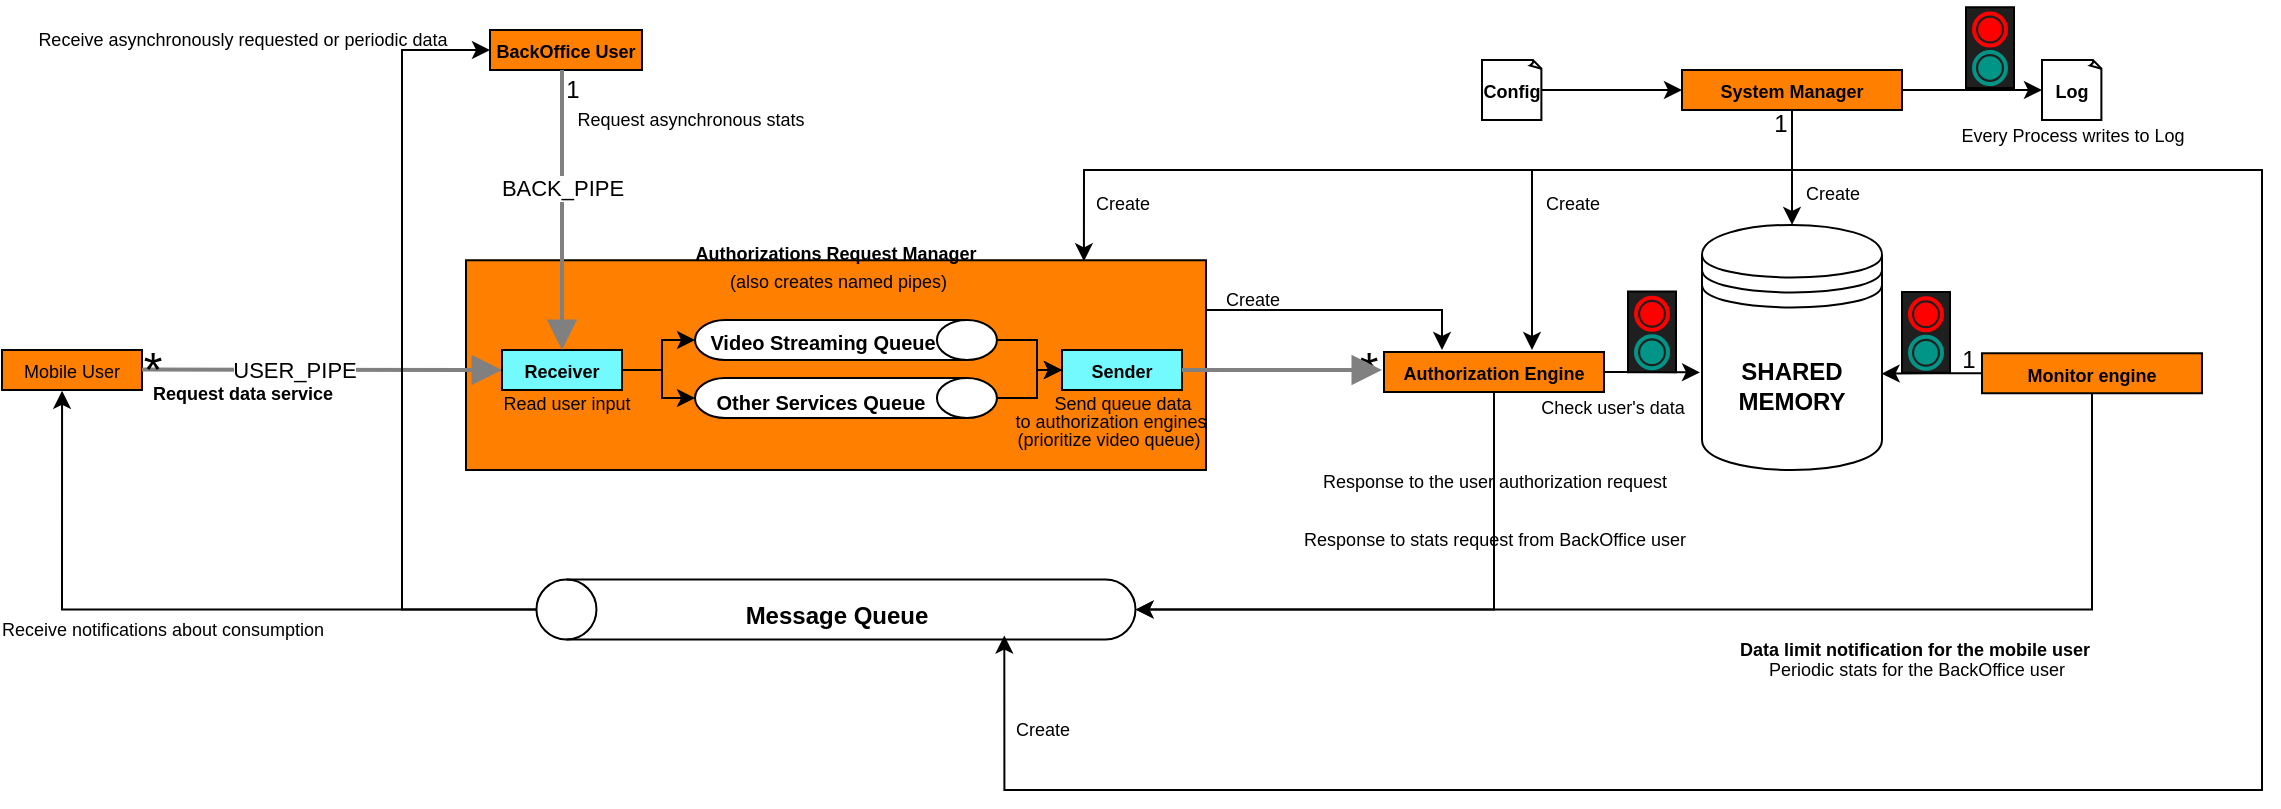 <mxfile version="24.0.7" type="device">
  <diagram name="Page-1" id="FL82TSBoPm-eaRzAIv_8">
    <mxGraphModel dx="989" dy="567" grid="1" gridSize="10" guides="1" tooltips="1" connect="1" arrows="1" fold="1" page="1" pageScale="1" pageWidth="850" pageHeight="1100" math="0" shadow="0">
      <root>
        <mxCell id="0" />
        <mxCell id="1" parent="0" />
        <mxCell id="P8g3ugf__SappCPVDkcM-5" value="&lt;font style=&quot;font-size: 9px;&quot;&gt;Mobile User&lt;/font&gt;" style="rounded=0;whiteSpace=wrap;html=1;fillColor=#FF8000;" parent="1" vertex="1">
          <mxGeometry x="40" y="180" width="70" height="20" as="geometry" />
        </mxCell>
        <mxCell id="jU4diwvXnVPjl-JNsbiU-103" style="edgeStyle=orthogonalEdgeStyle;rounded=0;orthogonalLoop=1;jettySize=auto;html=1;" parent="1" source="jU4diwvXnVPjl-JNsbiU-17" edge="1">
          <mxGeometry relative="1" as="geometry">
            <mxPoint x="760" y="180" as="targetPoint" />
            <Array as="points">
              <mxPoint x="650" y="160" />
              <mxPoint x="650" y="160" />
            </Array>
          </mxGeometry>
        </mxCell>
        <mxCell id="jU4diwvXnVPjl-JNsbiU-17" value="&lt;div&gt;&lt;b&gt;&lt;font style=&quot;font-size: 9px;&quot;&gt;Authorizations Request Manager&lt;/font&gt;&lt;/b&gt;&lt;/div&gt;&lt;div&gt;&lt;font style=&quot;font-size: 9px;&quot;&gt;&amp;nbsp;(also creates named pipes)&lt;/font&gt;&lt;br&gt;&lt;/div&gt;&lt;br&gt;&lt;div&gt;&lt;br&gt;&lt;/div&gt;&lt;div&gt;&lt;br&gt;&lt;/div&gt;&lt;div&gt;&lt;br&gt;&lt;/div&gt;&lt;div&gt;&lt;br&gt;&lt;/div&gt;&lt;div&gt;&lt;br&gt;&lt;/div&gt;&lt;div&gt;&lt;br&gt;&lt;/div&gt;" style="rounded=0;whiteSpace=wrap;html=1;fillColor=#FF8000;" parent="1" vertex="1">
          <mxGeometry x="272" y="135.13" width="370" height="104.87" as="geometry" />
        </mxCell>
        <mxCell id="jU4diwvXnVPjl-JNsbiU-7" value="" style="edgeStyle=none;html=1;strokeColor=#808080;endArrow=block;endSize=10;dashed=0;verticalAlign=bottom;strokeWidth=2;rounded=0;entryX=0;entryY=0.5;entryDx=0;entryDy=0;" parent="1" target="jU4diwvXnVPjl-JNsbiU-19" edge="1">
          <mxGeometry width="160" relative="1" as="geometry">
            <mxPoint x="110" y="189.8" as="sourcePoint" />
            <mxPoint x="240" y="190" as="targetPoint" />
          </mxGeometry>
        </mxCell>
        <mxCell id="jU4diwvXnVPjl-JNsbiU-9" value="USER_PIPE" style="edgeLabel;html=1;align=center;verticalAlign=middle;resizable=0;points=[];" parent="jU4diwvXnVPjl-JNsbiU-7" vertex="1" connectable="0">
          <mxGeometry x="-0.163" relative="1" as="geometry">
            <mxPoint as="offset" />
          </mxGeometry>
        </mxCell>
        <mxCell id="jU4diwvXnVPjl-JNsbiU-12" value="&lt;font style=&quot;font-size: 24px;&quot;&gt;*&lt;/font&gt;" style="text;html=1;align=center;verticalAlign=middle;resizable=0;points=[];autosize=1;strokeColor=none;fillColor=none;" parent="1" vertex="1">
          <mxGeometry x="100" y="170" width="30" height="40" as="geometry" />
        </mxCell>
        <mxCell id="jU4diwvXnVPjl-JNsbiU-19" value="&lt;b&gt;&lt;font style=&quot;font-size: 9px;&quot;&gt;Receiver&lt;/font&gt;&lt;/b&gt;" style="rounded=0;whiteSpace=wrap;html=1;fillColor=#73FAFF;" parent="1" vertex="1">
          <mxGeometry x="290" y="180" width="60" height="20" as="geometry" />
        </mxCell>
        <mxCell id="jU4diwvXnVPjl-JNsbiU-44" style="edgeStyle=orthogonalEdgeStyle;rounded=0;orthogonalLoop=1;jettySize=auto;html=1;entryX=0;entryY=0.5;entryDx=0;entryDy=0;" parent="1" source="jU4diwvXnVPjl-JNsbiU-24" target="jU4diwvXnVPjl-JNsbiU-34" edge="1">
          <mxGeometry relative="1" as="geometry" />
        </mxCell>
        <mxCell id="jU4diwvXnVPjl-JNsbiU-24" value="" style="shape=cylinder3;whiteSpace=wrap;html=1;boundedLbl=1;backgroundOutline=1;size=15;rotation=90;" parent="1" vertex="1">
          <mxGeometry x="451.99" y="99.53" width="20" height="150.95" as="geometry" />
        </mxCell>
        <mxCell id="jU4diwvXnVPjl-JNsbiU-28" value="&lt;div&gt;&lt;b&gt;SHARED&lt;/b&gt;&lt;/div&gt;&lt;div&gt;&lt;b&gt;MEMORY&lt;br&gt;&lt;/b&gt;&lt;/div&gt;" style="shape=datastore;whiteSpace=wrap;html=1;" parent="1" vertex="1">
          <mxGeometry x="890" y="117.45" width="90" height="122.55" as="geometry" />
        </mxCell>
        <mxCell id="jU4diwvXnVPjl-JNsbiU-30" value="&lt;font style=&quot;font-size: 10px;&quot;&gt;Video Streaming Queue&lt;/font&gt;" style="text;strokeColor=none;fillColor=none;html=1;fontSize=24;fontStyle=1;verticalAlign=middle;align=center;" parent="1" vertex="1">
          <mxGeometry x="399" y="151.75" width="101" height="40" as="geometry" />
        </mxCell>
        <mxCell id="jU4diwvXnVPjl-JNsbiU-47" style="edgeStyle=orthogonalEdgeStyle;rounded=0;orthogonalLoop=1;jettySize=auto;html=1;entryX=0;entryY=0.5;entryDx=0;entryDy=0;" parent="1" source="jU4diwvXnVPjl-JNsbiU-45" target="jU4diwvXnVPjl-JNsbiU-34" edge="1">
          <mxGeometry relative="1" as="geometry" />
        </mxCell>
        <mxCell id="jU4diwvXnVPjl-JNsbiU-45" value="" style="shape=cylinder3;whiteSpace=wrap;html=1;boundedLbl=1;backgroundOutline=1;size=15;rotation=90;" parent="1" vertex="1">
          <mxGeometry x="451.99" y="128.53" width="20" height="150.95" as="geometry" />
        </mxCell>
        <mxCell id="jU4diwvXnVPjl-JNsbiU-32" value="&lt;font style=&quot;font-size: 10px;&quot;&gt;Other Services Queue&lt;br&gt;&lt;/font&gt;" style="text;strokeColor=none;fillColor=none;html=1;fontSize=24;fontStyle=1;verticalAlign=middle;align=center;" parent="1" vertex="1">
          <mxGeometry x="399" y="181.63" width="100" height="40" as="geometry" />
        </mxCell>
        <mxCell id="jU4diwvXnVPjl-JNsbiU-34" value="&lt;b&gt;&lt;font style=&quot;font-size: 9px;&quot;&gt;Sender&lt;/font&gt;&lt;/b&gt;" style="rounded=0;whiteSpace=wrap;html=1;fillColor=#73FAFF;" parent="1" vertex="1">
          <mxGeometry x="570" y="180" width="60" height="20" as="geometry" />
        </mxCell>
        <mxCell id="jU4diwvXnVPjl-JNsbiU-37" style="edgeStyle=orthogonalEdgeStyle;rounded=0;orthogonalLoop=1;jettySize=auto;html=1;entryX=0.5;entryY=1;entryDx=0;entryDy=0;entryPerimeter=0;" parent="1" source="jU4diwvXnVPjl-JNsbiU-19" target="jU4diwvXnVPjl-JNsbiU-24" edge="1">
          <mxGeometry relative="1" as="geometry" />
        </mxCell>
        <mxCell id="jU4diwvXnVPjl-JNsbiU-46" style="edgeStyle=orthogonalEdgeStyle;rounded=0;orthogonalLoop=1;jettySize=auto;html=1;entryX=0.5;entryY=1;entryDx=0;entryDy=0;entryPerimeter=0;" parent="1" source="jU4diwvXnVPjl-JNsbiU-19" target="jU4diwvXnVPjl-JNsbiU-45" edge="1">
          <mxGeometry relative="1" as="geometry" />
        </mxCell>
        <mxCell id="jU4diwvXnVPjl-JNsbiU-58" style="edgeStyle=orthogonalEdgeStyle;rounded=0;orthogonalLoop=1;jettySize=auto;html=1;entryX=-0.011;entryY=0.602;entryDx=0;entryDy=0;entryPerimeter=0;" parent="1" source="jU4diwvXnVPjl-JNsbiU-48" target="jU4diwvXnVPjl-JNsbiU-28" edge="1">
          <mxGeometry relative="1" as="geometry" />
        </mxCell>
        <mxCell id="jU4diwvXnVPjl-JNsbiU-69" style="edgeStyle=orthogonalEdgeStyle;rounded=0;orthogonalLoop=1;jettySize=auto;html=1;entryX=0.5;entryY=1;entryDx=0;entryDy=0;entryPerimeter=0;" parent="1" source="jU4diwvXnVPjl-JNsbiU-48" target="jU4diwvXnVPjl-JNsbiU-61" edge="1">
          <mxGeometry relative="1" as="geometry">
            <mxPoint x="786" y="350" as="targetPoint" />
            <Array as="points">
              <mxPoint x="786" y="310" />
            </Array>
          </mxGeometry>
        </mxCell>
        <mxCell id="jU4diwvXnVPjl-JNsbiU-48" value="&lt;b&gt;&lt;font style=&quot;font-size: 9px;&quot;&gt;Authorization Engine&lt;br&gt;&lt;/font&gt;&lt;/b&gt;" style="rounded=0;whiteSpace=wrap;html=1;fillColor=#FF8000;" parent="1" vertex="1">
          <mxGeometry x="731" y="181" width="110" height="20" as="geometry" />
        </mxCell>
        <mxCell id="jU4diwvXnVPjl-JNsbiU-49" value="&lt;font style=&quot;font-size: 24px;&quot;&gt;*&lt;/font&gt;" style="text;html=1;align=center;verticalAlign=middle;resizable=0;points=[];autosize=1;strokeColor=none;fillColor=none;" parent="1" vertex="1">
          <mxGeometry x="708" y="170" width="30" height="40" as="geometry" />
        </mxCell>
        <mxCell id="jU4diwvXnVPjl-JNsbiU-51" value="" style="edgeStyle=none;html=1;strokeColor=#808080;endArrow=block;endSize=10;dashed=0;verticalAlign=bottom;strokeWidth=2;rounded=0;entryX=0.733;entryY=0.5;entryDx=0;entryDy=0;entryPerimeter=0;exitX=1;exitY=0.5;exitDx=0;exitDy=0;" parent="1" source="jU4diwvXnVPjl-JNsbiU-34" target="jU4diwvXnVPjl-JNsbiU-49" edge="1">
          <mxGeometry width="160" relative="1" as="geometry">
            <mxPoint x="640" y="190" as="sourcePoint" />
            <mxPoint x="720" y="190" as="targetPoint" />
          </mxGeometry>
        </mxCell>
        <mxCell id="jU4diwvXnVPjl-JNsbiU-52" value="&lt;b&gt;&lt;font style=&quot;font-size: 9px;&quot;&gt;BackOffice User&lt;/font&gt;&lt;/b&gt;" style="rounded=0;whiteSpace=wrap;html=1;fillColor=#FF8000;" parent="1" vertex="1">
          <mxGeometry x="284" y="20" width="76" height="20" as="geometry" />
        </mxCell>
        <mxCell id="jU4diwvXnVPjl-JNsbiU-53" value="" style="edgeStyle=none;html=1;strokeColor=#808080;endArrow=block;endSize=10;dashed=0;verticalAlign=bottom;strokeWidth=2;rounded=0;entryX=0.5;entryY=0;entryDx=0;entryDy=0;" parent="1" target="jU4diwvXnVPjl-JNsbiU-19" edge="1">
          <mxGeometry width="160" relative="1" as="geometry">
            <mxPoint x="320" y="40" as="sourcePoint" />
            <mxPoint x="306.76" y="110" as="targetPoint" />
          </mxGeometry>
        </mxCell>
        <mxCell id="jU4diwvXnVPjl-JNsbiU-54" value="BACK_PIPE" style="edgeLabel;html=1;align=center;verticalAlign=middle;resizable=0;points=[];" parent="jU4diwvXnVPjl-JNsbiU-53" vertex="1" connectable="0">
          <mxGeometry x="-0.163" relative="1" as="geometry">
            <mxPoint as="offset" />
          </mxGeometry>
        </mxCell>
        <mxCell id="jU4diwvXnVPjl-JNsbiU-57" value="1" style="text;html=1;align=center;verticalAlign=middle;resizable=0;points=[];autosize=1;strokeColor=none;fillColor=none;" parent="1" vertex="1">
          <mxGeometry x="310" y="35" width="30" height="30" as="geometry" />
        </mxCell>
        <mxCell id="jU4diwvXnVPjl-JNsbiU-65" style="edgeStyle=orthogonalEdgeStyle;rounded=0;orthogonalLoop=1;jettySize=auto;html=1;exitX=0.5;exitY=1;exitDx=0;exitDy=0;entryX=0.5;entryY=1;entryDx=0;entryDy=0;entryPerimeter=0;" parent="1" source="jU4diwvXnVPjl-JNsbiU-59" target="jU4diwvXnVPjl-JNsbiU-61" edge="1">
          <mxGeometry relative="1" as="geometry">
            <mxPoint x="610" y="310" as="targetPoint" />
            <mxPoint x="1085" y="210" as="sourcePoint" />
            <Array as="points">
              <mxPoint x="1085" y="310" />
            </Array>
          </mxGeometry>
        </mxCell>
        <mxCell id="jU4diwvXnVPjl-JNsbiU-59" value="&lt;b&gt;&lt;font style=&quot;font-size: 9px;&quot;&gt;Monitor engine&lt;font&gt;&lt;br&gt;&lt;/font&gt;&lt;/font&gt;&lt;/b&gt;" style="rounded=0;whiteSpace=wrap;html=1;fillColor=#FF8000;" parent="1" vertex="1">
          <mxGeometry x="1030" y="181.63" width="110" height="20" as="geometry" />
        </mxCell>
        <mxCell id="jU4diwvXnVPjl-JNsbiU-60" style="edgeStyle=orthogonalEdgeStyle;rounded=0;orthogonalLoop=1;jettySize=auto;html=1;entryX=0.998;entryY=0.607;entryDx=0;entryDy=0;entryPerimeter=0;" parent="1" source="jU4diwvXnVPjl-JNsbiU-59" target="jU4diwvXnVPjl-JNsbiU-28" edge="1">
          <mxGeometry relative="1" as="geometry" />
        </mxCell>
        <mxCell id="jU4diwvXnVPjl-JNsbiU-75" style="edgeStyle=orthogonalEdgeStyle;rounded=0;orthogonalLoop=1;jettySize=auto;html=1;entryX=0.429;entryY=1.02;entryDx=0;entryDy=0;entryPerimeter=0;" parent="1" source="jU4diwvXnVPjl-JNsbiU-61" target="P8g3ugf__SappCPVDkcM-5" edge="1">
          <mxGeometry relative="1" as="geometry">
            <mxPoint x="60" y="309.76" as="targetPoint" />
            <Array as="points">
              <mxPoint x="70" y="310" />
            </Array>
          </mxGeometry>
        </mxCell>
        <mxCell id="jU4diwvXnVPjl-JNsbiU-76" style="edgeStyle=orthogonalEdgeStyle;rounded=0;orthogonalLoop=1;jettySize=auto;html=1;entryX=0;entryY=0.5;entryDx=0;entryDy=0;" parent="1" source="jU4diwvXnVPjl-JNsbiU-61" target="jU4diwvXnVPjl-JNsbiU-52" edge="1">
          <mxGeometry relative="1" as="geometry">
            <mxPoint x="280" y="30" as="targetPoint" />
            <Array as="points">
              <mxPoint x="240" y="310" />
              <mxPoint x="240" y="30" />
            </Array>
          </mxGeometry>
        </mxCell>
        <mxCell id="jU4diwvXnVPjl-JNsbiU-61" value="" style="shape=cylinder3;whiteSpace=wrap;html=1;boundedLbl=1;backgroundOutline=1;size=15;rotation=-90;" parent="1" vertex="1">
          <mxGeometry x="441.99" y="160" width="30" height="299.52" as="geometry" />
        </mxCell>
        <mxCell id="jU4diwvXnVPjl-JNsbiU-64" value="&lt;font style=&quot;font-size: 12px;&quot;&gt;Message Queue&lt;font&gt;&lt;br&gt;&lt;/font&gt;&lt;/font&gt;" style="text;strokeColor=none;fillColor=none;html=1;fontSize=24;fontStyle=1;verticalAlign=middle;align=center;" parent="1" vertex="1">
          <mxGeometry x="406.99" y="288.76" width="100" height="40" as="geometry" />
        </mxCell>
        <mxCell id="jU4diwvXnVPjl-JNsbiU-66" value="&lt;div&gt;&lt;font style=&quot;font-size: 9px;&quot;&gt;Data limit notification for the mobile user&lt;/font&gt;&lt;/div&gt;" style="text;strokeColor=none;fillColor=none;html=1;fontSize=24;fontStyle=1;verticalAlign=middle;align=center;" parent="1" vertex="1">
          <mxGeometry x="846" y="300" width="300" height="50" as="geometry" />
        </mxCell>
        <mxCell id="jU4diwvXnVPjl-JNsbiU-68" value="&lt;div&gt;&lt;font style=&quot;font-size: 9px;&quot;&gt;Periodic stats for the BackOffice user&lt;font&gt;&lt;br&gt;&lt;/font&gt;&lt;/font&gt;&lt;/div&gt;" style="text;strokeColor=none;fillColor=none;html=1;fontSize=24;fontStyle=0;verticalAlign=middle;align=center;" parent="1" vertex="1">
          <mxGeometry x="847" y="310" width="300" height="50" as="geometry" />
        </mxCell>
        <mxCell id="jU4diwvXnVPjl-JNsbiU-71" value="&lt;div&gt;&lt;font style=&quot;font-size: 9px;&quot;&gt;Response to the user authorization request&lt;font&gt;&lt;font&gt;&lt;br&gt;&lt;/font&gt;&lt;/font&gt;&lt;/font&gt;&lt;/div&gt;&lt;div&gt;&lt;font style=&quot;font-size: 9px;&quot;&gt;&lt;font&gt;&lt;font&gt;Response to stats request from BackOffice user&lt;br&gt;&lt;/font&gt;&lt;/font&gt;&lt;/font&gt;&lt;/div&gt;" style="text;strokeColor=none;fillColor=none;html=1;fontSize=24;fontStyle=0;verticalAlign=middle;align=center;rotation=0;" parent="1" vertex="1">
          <mxGeometry x="716" y="240" width="140" height="30" as="geometry" />
        </mxCell>
        <mxCell id="jU4diwvXnVPjl-JNsbiU-74" style="edgeStyle=orthogonalEdgeStyle;rounded=0;orthogonalLoop=1;jettySize=auto;html=1;entryX=0.835;entryY=0.005;entryDx=0;entryDy=0;entryPerimeter=0;" parent="1" target="jU4diwvXnVPjl-JNsbiU-17" edge="1">
          <mxGeometry relative="1" as="geometry">
            <mxPoint x="900.86" y="60" as="sourcePoint" />
            <mxPoint x="580" y="80" as="targetPoint" />
            <Array as="points">
              <mxPoint x="935" y="60" />
              <mxPoint x="935" y="90" />
              <mxPoint x="581" y="90" />
            </Array>
          </mxGeometry>
        </mxCell>
        <mxCell id="jU4diwvXnVPjl-JNsbiU-91" style="edgeStyle=orthogonalEdgeStyle;rounded=0;orthogonalLoop=1;jettySize=auto;html=1;entryX=0.5;entryY=0;entryDx=0;entryDy=0;" parent="1" source="jU4diwvXnVPjl-JNsbiU-73" target="jU4diwvXnVPjl-JNsbiU-28" edge="1">
          <mxGeometry relative="1" as="geometry">
            <Array as="points">
              <mxPoint x="935" y="90" />
              <mxPoint x="935" y="90" />
            </Array>
          </mxGeometry>
        </mxCell>
        <mxCell id="jU4diwvXnVPjl-JNsbiU-92" style="edgeStyle=orthogonalEdgeStyle;rounded=0;orthogonalLoop=1;jettySize=auto;html=1;" parent="1" edge="1">
          <mxGeometry relative="1" as="geometry">
            <mxPoint x="805" y="180" as="targetPoint" />
            <mxPoint x="955" y="59.53" as="sourcePoint" />
            <Array as="points">
              <mxPoint x="935" y="60" />
              <mxPoint x="935" y="90" />
              <mxPoint x="805" y="90" />
            </Array>
          </mxGeometry>
        </mxCell>
        <mxCell id="jU4diwvXnVPjl-JNsbiU-98" style="edgeStyle=orthogonalEdgeStyle;rounded=0;orthogonalLoop=1;jettySize=auto;html=1;entryX=0.066;entryY=0.781;entryDx=0;entryDy=0;entryPerimeter=0;" parent="1" source="jU4diwvXnVPjl-JNsbiU-81" target="jU4diwvXnVPjl-JNsbiU-61" edge="1">
          <mxGeometry relative="1" as="geometry">
            <mxPoint x="540" y="330" as="targetPoint" />
            <mxPoint x="962.5" y="80" as="sourcePoint" />
            <Array as="points">
              <mxPoint x="935" y="90" />
              <mxPoint x="1170" y="90" />
              <mxPoint x="1170" y="400" />
              <mxPoint x="541" y="400" />
            </Array>
          </mxGeometry>
        </mxCell>
        <mxCell id="jU4diwvXnVPjl-JNsbiU-73" value="&lt;b&gt;&lt;font style=&quot;font-size: 9px;&quot;&gt;System Manager&lt;font&gt;&lt;font&gt;&lt;br&gt;&lt;/font&gt;&lt;/font&gt;&lt;/font&gt;&lt;/b&gt;" style="rounded=0;whiteSpace=wrap;html=1;fillColor=#FF8000;" parent="1" vertex="1">
          <mxGeometry x="880" y="40" width="110" height="20" as="geometry" />
        </mxCell>
        <mxCell id="jU4diwvXnVPjl-JNsbiU-77" value="&lt;b&gt;&lt;font style=&quot;font-size: 9px;&quot;&gt;Log&lt;/font&gt;&lt;/b&gt;" style="whiteSpace=wrap;html=1;shape=mxgraph.basic.document" parent="1" vertex="1">
          <mxGeometry x="1060" y="35" width="30" height="30" as="geometry" />
        </mxCell>
        <mxCell id="jU4diwvXnVPjl-JNsbiU-79" style="edgeStyle=orthogonalEdgeStyle;rounded=0;orthogonalLoop=1;jettySize=auto;html=1;" parent="1" source="jU4diwvXnVPjl-JNsbiU-78" target="jU4diwvXnVPjl-JNsbiU-73" edge="1">
          <mxGeometry relative="1" as="geometry" />
        </mxCell>
        <mxCell id="jU4diwvXnVPjl-JNsbiU-78" value="&lt;b&gt;&lt;font style=&quot;font-size: 9px;&quot;&gt;Config&lt;/font&gt;&lt;/b&gt;" style="whiteSpace=wrap;html=1;shape=mxgraph.basic.document" parent="1" vertex="1">
          <mxGeometry x="780" y="35" width="30" height="30" as="geometry" />
        </mxCell>
        <mxCell id="jU4diwvXnVPjl-JNsbiU-80" style="edgeStyle=orthogonalEdgeStyle;rounded=0;orthogonalLoop=1;jettySize=auto;html=1;entryX=0;entryY=0.5;entryDx=0;entryDy=0;entryPerimeter=0;" parent="1" source="jU4diwvXnVPjl-JNsbiU-73" target="jU4diwvXnVPjl-JNsbiU-77" edge="1">
          <mxGeometry relative="1" as="geometry" />
        </mxCell>
        <mxCell id="jU4diwvXnVPjl-JNsbiU-81" value="1" style="text;html=1;align=center;verticalAlign=middle;resizable=0;points=[];autosize=1;strokeColor=none;fillColor=none;" parent="1" vertex="1">
          <mxGeometry x="914" y="52" width="30" height="30" as="geometry" />
        </mxCell>
        <mxCell id="jU4diwvXnVPjl-JNsbiU-82" value="1" style="text;html=1;align=center;verticalAlign=middle;resizable=0;points=[];autosize=1;strokeColor=none;fillColor=none;" parent="1" vertex="1">
          <mxGeometry x="1008" y="169.75" width="30" height="30" as="geometry" />
        </mxCell>
        <mxCell id="jU4diwvXnVPjl-JNsbiU-84" value="&lt;div&gt;&lt;font style=&quot;font-size: 9px;&quot;&gt;Request data service &lt;/font&gt;&lt;/div&gt;" style="text;strokeColor=none;fillColor=none;html=1;fontSize=24;fontStyle=1;verticalAlign=middle;align=center;rotation=0;" parent="1" vertex="1">
          <mxGeometry x="90" y="181.63" width="140" height="30" as="geometry" />
        </mxCell>
        <mxCell id="jU4diwvXnVPjl-JNsbiU-85" value="&lt;div&gt;&lt;font style=&quot;font-size: 9px;&quot;&gt;&lt;span style=&quot;font-weight: normal;&quot;&gt;Receive notifications about consumption&lt;/span&gt;&lt;br&gt;&lt;/font&gt;&lt;/div&gt;" style="text;strokeColor=none;fillColor=none;html=1;fontSize=24;fontStyle=1;verticalAlign=middle;align=center;rotation=0;" parent="1" vertex="1">
          <mxGeometry x="50" y="300" width="140" height="30" as="geometry" />
        </mxCell>
        <mxCell id="jU4diwvXnVPjl-JNsbiU-86" value="&lt;div&gt;&lt;font style=&quot;font-size: 9px;&quot;&gt;&lt;span style=&quot;font-weight: normal;&quot;&gt;Request asynchronous stats&lt;/span&gt;&lt;br&gt;&lt;/font&gt;&lt;/div&gt;" style="text;strokeColor=none;fillColor=none;html=1;fontSize=24;fontStyle=1;verticalAlign=middle;align=center;rotation=0;" parent="1" vertex="1">
          <mxGeometry x="313.99" y="45" width="140" height="30" as="geometry" />
        </mxCell>
        <mxCell id="jU4diwvXnVPjl-JNsbiU-87" value="&lt;div&gt;&lt;font style=&quot;font-size: 9px;&quot;&gt;Receive asynchronously requested or periodic data &lt;/font&gt;&lt;/div&gt;" style="text;strokeColor=none;fillColor=none;html=1;fontSize=24;fontStyle=0;verticalAlign=middle;align=center;rotation=0;" parent="1" vertex="1">
          <mxGeometry x="90" y="5" width="140" height="30" as="geometry" />
        </mxCell>
        <mxCell id="jU4diwvXnVPjl-JNsbiU-89" value="&lt;div&gt;&lt;font style=&quot;font-size: 9px;&quot;&gt;Create &lt;/font&gt;&lt;/div&gt;" style="text;strokeColor=none;fillColor=none;html=1;fontSize=24;fontStyle=0;verticalAlign=middle;align=center;rotation=0;" parent="1" vertex="1">
          <mxGeometry x="490" y="350" width="140" height="30" as="geometry" />
        </mxCell>
        <mxCell id="jU4diwvXnVPjl-JNsbiU-93" value="&lt;div&gt;&lt;font style=&quot;font-size: 9px;&quot;&gt;Create &lt;/font&gt;&lt;/div&gt;" style="text;strokeColor=none;fillColor=none;html=1;fontSize=24;fontStyle=0;verticalAlign=middle;align=center;rotation=0;" parent="1" vertex="1">
          <mxGeometry x="810" y="87.45" width="30" height="30" as="geometry" />
        </mxCell>
        <mxCell id="jU4diwvXnVPjl-JNsbiU-94" value="&lt;div&gt;&lt;font style=&quot;font-size: 9px;&quot;&gt;Create &lt;/font&gt;&lt;/div&gt;" style="text;strokeColor=none;fillColor=none;html=1;fontSize=24;fontStyle=0;verticalAlign=middle;align=center;rotation=0;" parent="1" vertex="1">
          <mxGeometry x="585" y="87.45" width="30" height="30" as="geometry" />
        </mxCell>
        <mxCell id="jU4diwvXnVPjl-JNsbiU-104" value="&lt;div&gt;&lt;font style=&quot;font-size: 9px;&quot;&gt;Create &lt;/font&gt;&lt;/div&gt;" style="text;strokeColor=none;fillColor=none;html=1;fontSize=24;fontStyle=0;verticalAlign=middle;align=center;rotation=0;" parent="1" vertex="1">
          <mxGeometry x="650" y="135.13" width="30" height="30" as="geometry" />
        </mxCell>
        <mxCell id="jU4diwvXnVPjl-JNsbiU-106" value="&lt;div&gt;&lt;font style=&quot;font-size: 9px;&quot;&gt;&lt;span style=&quot;font-weight: normal;&quot;&gt;Check user&#39;s data&lt;/span&gt;&lt;br&gt;&lt;/font&gt;&lt;/div&gt;" style="text;strokeColor=none;fillColor=none;html=1;fontSize=24;fontStyle=1;verticalAlign=middle;align=center;rotation=0;" parent="1" vertex="1">
          <mxGeometry x="830" y="189" width="30" height="30" as="geometry" />
        </mxCell>
        <mxCell id="jU4diwvXnVPjl-JNsbiU-108" value="&lt;div&gt;&lt;font style=&quot;font-size: 9px;&quot;&gt;&lt;span style=&quot;font-weight: normal;&quot;&gt;Read user input&lt;/span&gt;&lt;br&gt;&lt;/font&gt;&lt;/div&gt;" style="text;strokeColor=none;fillColor=none;html=1;fontSize=24;fontStyle=1;verticalAlign=middle;align=center;rotation=0;" parent="1" vertex="1">
          <mxGeometry x="252" y="186.75" width="140" height="30" as="geometry" />
        </mxCell>
        <mxCell id="jU4diwvXnVPjl-JNsbiU-109" value="&lt;div&gt;&lt;font style=&quot;font-size: 9px;&quot;&gt;&lt;span style=&quot;font-weight: normal;&quot;&gt;Send queue data &lt;/span&gt;&lt;/font&gt;&lt;/div&gt;" style="text;strokeColor=none;fillColor=none;html=1;fontSize=24;fontStyle=1;verticalAlign=middle;align=center;rotation=0;" parent="1" vertex="1">
          <mxGeometry x="530" y="186.63" width="140" height="30" as="geometry" />
        </mxCell>
        <mxCell id="jU4diwvXnVPjl-JNsbiU-111" value="&lt;div&gt;&lt;font style=&quot;font-size: 9px;&quot;&gt;&lt;span style=&quot;font-weight: normal;&quot;&gt;to authorization engines&lt;br&gt;&lt;/span&gt;&lt;/font&gt;&lt;/div&gt;" style="text;strokeColor=none;fillColor=none;html=1;fontSize=24;fontStyle=1;verticalAlign=middle;align=center;rotation=0;" parent="1" vertex="1">
          <mxGeometry x="524" y="195.63" width="140" height="30" as="geometry" />
        </mxCell>
        <mxCell id="jU4diwvXnVPjl-JNsbiU-112" value="&lt;div&gt;&lt;font style=&quot;font-size: 9px;&quot;&gt;&lt;span style=&quot;font-weight: normal;&quot;&gt;(prioritize video queue)&lt;br&gt;&lt;/span&gt;&lt;/font&gt;&lt;/div&gt;" style="text;strokeColor=none;fillColor=none;html=1;fontSize=24;fontStyle=1;verticalAlign=middle;align=center;rotation=0;" parent="1" vertex="1">
          <mxGeometry x="523" y="204.63" width="140" height="30" as="geometry" />
        </mxCell>
        <mxCell id="Jxll_ePt-7AtNXlNrAwI-85" value="" style="rounded=0;whiteSpace=wrap;html=1;fillColor=#1F1F1F;" parent="1" vertex="1">
          <mxGeometry x="853" y="150.75" width="24" height="40.38" as="geometry" />
        </mxCell>
        <mxCell id="Jxll_ePt-7AtNXlNrAwI-86" value="" style="dashed=0;labelPosition=right;align=left;shape=mxgraph.gmdl.radiobutton;strokeColor=#009587;fillColor=#009587;strokeWidth=2;aspect=fixed;sketch=0;html=1;" parent="1" vertex="1">
          <mxGeometry x="857" y="173.13" width="16" height="16" as="geometry" />
        </mxCell>
        <mxCell id="Jxll_ePt-7AtNXlNrAwI-87" value="" style="dashed=0;labelPosition=right;align=left;shape=mxgraph.gmdl.radiobutton;strokeColor=#FF0000;fillColor=#FF0000;strokeWidth=2;aspect=fixed;sketch=0;html=1;" parent="1" vertex="1">
          <mxGeometry x="857" y="153.89" width="16" height="16" as="geometry" />
        </mxCell>
        <mxCell id="Jxll_ePt-7AtNXlNrAwI-88" value="" style="rounded=0;whiteSpace=wrap;html=1;fillColor=#1F1F1F;" parent="1" vertex="1">
          <mxGeometry x="990" y="151" width="24" height="40.38" as="geometry" />
        </mxCell>
        <mxCell id="Jxll_ePt-7AtNXlNrAwI-89" value="" style="dashed=0;labelPosition=right;align=left;shape=mxgraph.gmdl.radiobutton;strokeColor=#009587;fillColor=#009587;strokeWidth=2;aspect=fixed;sketch=0;html=1;" parent="1" vertex="1">
          <mxGeometry x="994" y="173.38" width="16" height="16" as="geometry" />
        </mxCell>
        <mxCell id="Jxll_ePt-7AtNXlNrAwI-90" value="" style="dashed=0;labelPosition=right;align=left;shape=mxgraph.gmdl.radiobutton;strokeColor=#FF0000;fillColor=#FF0000;strokeWidth=2;aspect=fixed;sketch=0;html=1;" parent="1" vertex="1">
          <mxGeometry x="994" y="154.14" width="16" height="16" as="geometry" />
        </mxCell>
        <mxCell id="Jxll_ePt-7AtNXlNrAwI-100" value="&lt;div&gt;&lt;font style=&quot;font-size: 9px;&quot;&gt;Create &lt;/font&gt;&lt;/div&gt;" style="text;strokeColor=none;fillColor=none;html=1;fontSize=24;fontStyle=0;verticalAlign=middle;align=center;rotation=0;" parent="1" vertex="1">
          <mxGeometry x="940" y="82" width="30" height="30" as="geometry" />
        </mxCell>
        <mxCell id="fTc552RHnCqsJCtwMoLn-1" value="" style="rounded=0;whiteSpace=wrap;html=1;fillColor=#1F1F1F;" vertex="1" parent="1">
          <mxGeometry x="1022" y="8.62" width="24" height="40.38" as="geometry" />
        </mxCell>
        <mxCell id="fTc552RHnCqsJCtwMoLn-2" value="" style="dashed=0;labelPosition=right;align=left;shape=mxgraph.gmdl.radiobutton;strokeColor=#009587;fillColor=#009587;strokeWidth=2;aspect=fixed;sketch=0;html=1;" vertex="1" parent="1">
          <mxGeometry x="1026" y="31.0" width="16" height="16" as="geometry" />
        </mxCell>
        <mxCell id="fTc552RHnCqsJCtwMoLn-3" value="" style="dashed=0;labelPosition=right;align=left;shape=mxgraph.gmdl.radiobutton;strokeColor=#FF0000;fillColor=#FF0000;strokeWidth=2;aspect=fixed;sketch=0;html=1;" vertex="1" parent="1">
          <mxGeometry x="1026" y="11.76" width="16" height="16" as="geometry" />
        </mxCell>
        <mxCell id="fTc552RHnCqsJCtwMoLn-5" value="&lt;div&gt;&lt;font style=&quot;font-size: 9px;&quot;&gt;Every Process writes to Log &lt;/font&gt;&lt;/div&gt;" style="text;strokeColor=none;fillColor=none;html=1;fontSize=24;fontStyle=0;verticalAlign=middle;align=center;rotation=0;" vertex="1" parent="1">
          <mxGeometry x="1060" y="53" width="30" height="30" as="geometry" />
        </mxCell>
      </root>
    </mxGraphModel>
  </diagram>
</mxfile>
